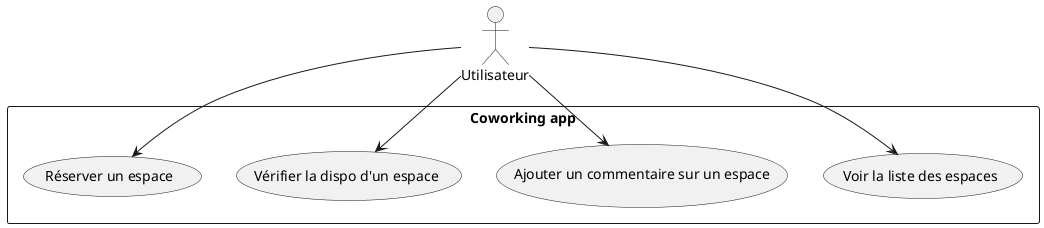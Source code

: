 @startuml usecases

actor Utilisateur as U

rectangle "Coworking app" {
  usecase "Voir la liste des espaces" as UC1
  usecase "Ajouter un commentaire sur un espace" as UC2
  usecase "Vérifier la dispo d'un espace" as UC3
  usecase "Réserver un espace" as UC4
}

U --> UC1
U --> UC2
U --> UC3
U --> UC4

@enduml